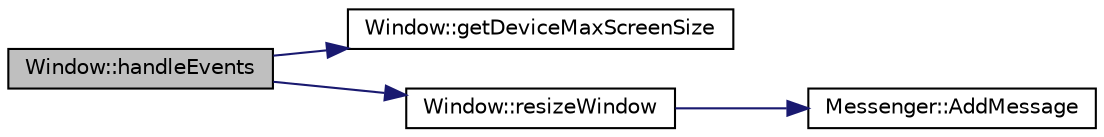 digraph "Window::handleEvents"
{
 // INTERACTIVE_SVG=YES
 // LATEX_PDF_SIZE
  edge [fontname="Helvetica",fontsize="10",labelfontname="Helvetica",labelfontsize="10"];
  node [fontname="Helvetica",fontsize="10",shape=record];
  rankdir="LR";
  Node1 [label="Window::handleEvents",height=0.2,width=0.4,color="black", fillcolor="grey75", style="filled", fontcolor="black",tooltip=" "];
  Node1 -> Node2 [color="midnightblue",fontsize="10",style="solid",fontname="Helvetica"];
  Node2 [label="Window::getDeviceMaxScreenSize",height=0.2,width=0.4,color="black", fillcolor="white", style="filled",URL="$d9/dbf/class_window.html#a85b92a1f0c1678498470aac8f861fda4",tooltip=" "];
  Node1 -> Node3 [color="midnightblue",fontsize="10",style="solid",fontname="Helvetica"];
  Node3 [label="Window::resizeWindow",height=0.2,width=0.4,color="black", fillcolor="white", style="filled",URL="$d9/dbf/class_window.html#a78623e051f50427bcc05ffcef62a639e",tooltip=" "];
  Node3 -> Node4 [color="midnightblue",fontsize="10",style="solid",fontname="Helvetica"];
  Node4 [label="Messenger::AddMessage",height=0.2,width=0.4,color="black", fillcolor="white", style="filled",URL="$d6/dc9/class_messenger.html#a6610379d1b30c4dfcdd1b47434a056b6",tooltip=" "];
}
